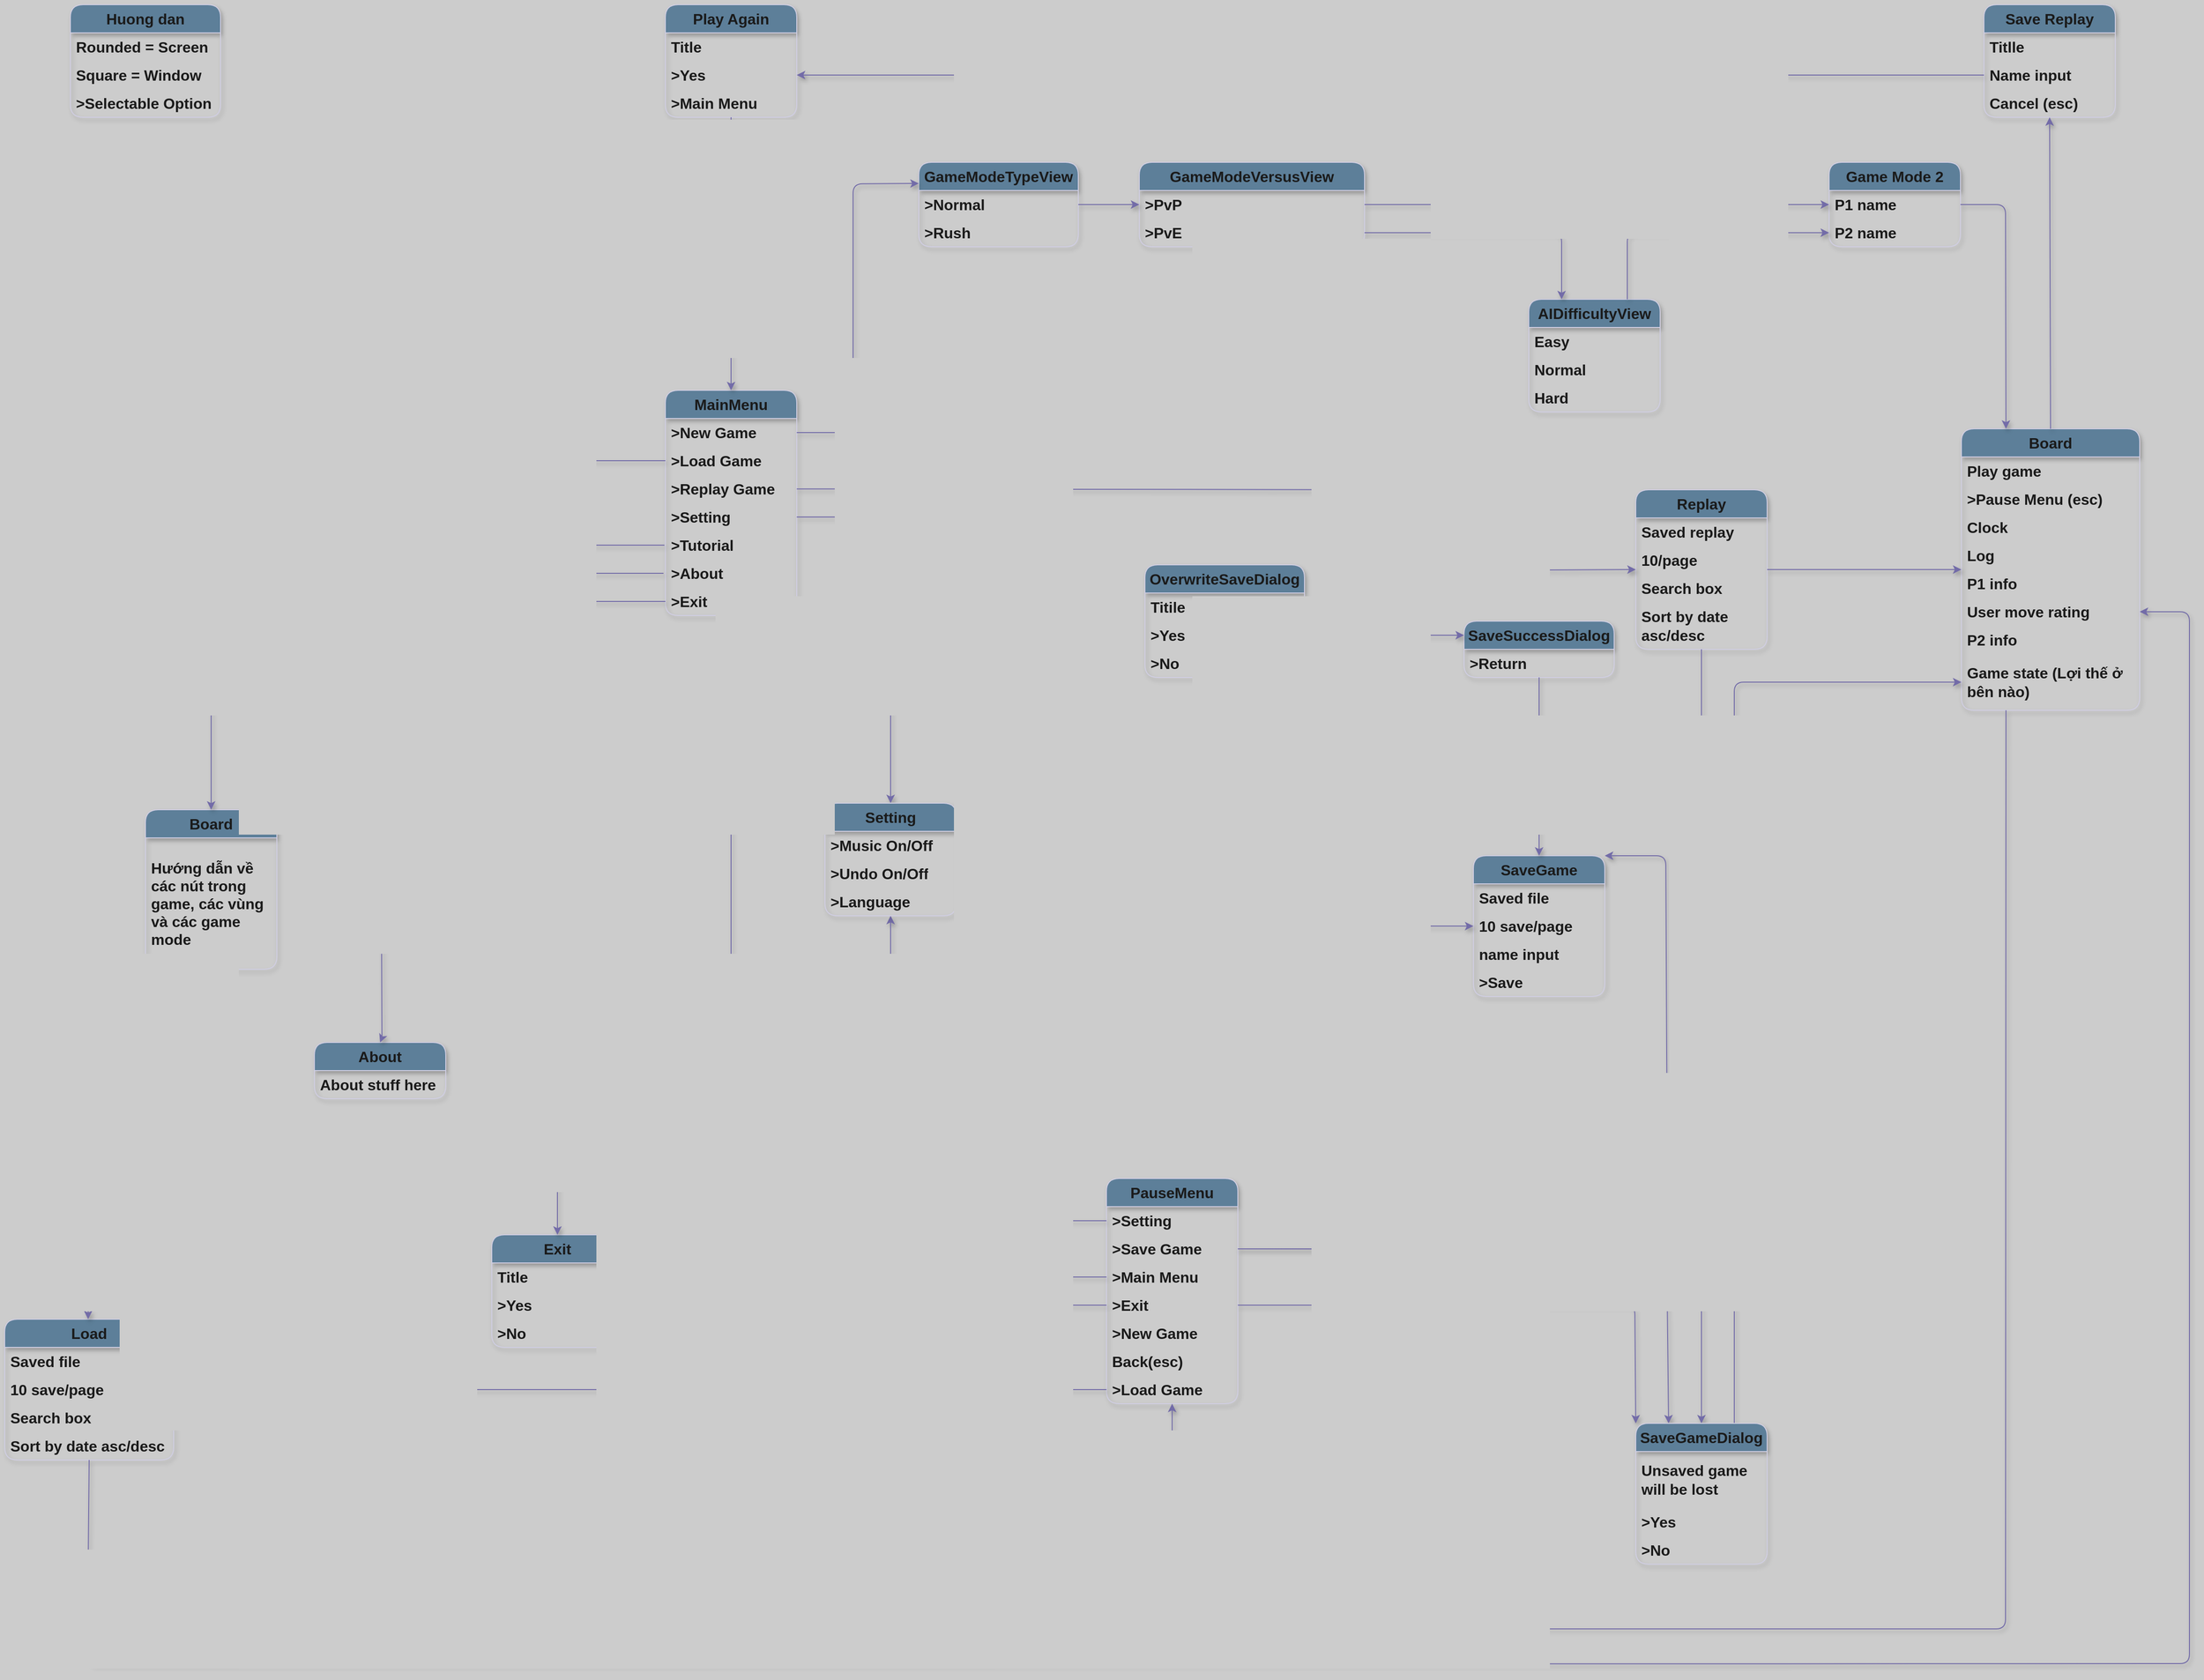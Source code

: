 <mxfile version="21.1.4" type="device">
  <diagram name="Page-1" id="J8nZt6QRrWAipp7JJxTG">
    <mxGraphModel dx="4200" dy="2969" grid="0" gridSize="1" guides="1" tooltips="1" connect="1" arrows="1" fold="1" page="0" pageScale="1" pageWidth="850" pageHeight="1100" background="#CCCCCC" math="0" shadow="0">
      <root>
        <mxCell id="0" />
        <mxCell id="1" parent="0" />
        <mxCell id="YIYixDZes7bA3rL-jDJB-1" value="&lt;div style=&quot;font-size: 16px;&quot;&gt;&lt;span style=&quot;font-size: 16px;&quot;&gt;MainMenu&lt;/span&gt;&lt;/div&gt;" style="swimlane;fontStyle=1;childLayout=stackLayout;horizontal=1;startSize=30;horizontalStack=0;resizeParent=1;resizeParentMax=0;resizeLast=0;collapsible=1;marginBottom=0;html=1;rounded=1;glass=0;shadow=1;labelBorderColor=none;labelBackgroundColor=none;movable=1;resizable=1;rotatable=1;deletable=1;editable=1;locked=0;connectable=1;whiteSpace=wrap;fontSize=16;fillColor=#5D7F99;strokeColor=#D0CEE2;fontColor=#1A1A1A;" parent="1" vertex="1">
          <mxGeometry x="-200" y="-520" width="140" height="240" as="geometry" />
        </mxCell>
        <mxCell id="YIYixDZes7bA3rL-jDJB-2" value="&amp;gt;New Game" style="text;align=left;verticalAlign=middle;spacingLeft=4;spacingRight=4;overflow=hidden;points=[[0,0.5],[1,0.5]];portConstraint=eastwest;rotatable=0;html=1;rounded=1;labelBorderColor=none;labelBackgroundColor=none;shadow=1;whiteSpace=wrap;fontStyle=1;fontSize=16;fontColor=#1A1A1A;" parent="YIYixDZes7bA3rL-jDJB-1" vertex="1">
          <mxGeometry y="30" width="140" height="30" as="geometry" />
        </mxCell>
        <mxCell id="u8wgt8oU_cCJaZtmlyY6-1" value="&amp;gt;Load Game&lt;span style=&quot;white-space: pre; font-size: 16px;&quot;&gt; &lt;/span&gt;" style="text;align=left;verticalAlign=middle;spacingLeft=4;spacingRight=4;overflow=hidden;points=[[0,0.5],[1,0.5]];portConstraint=eastwest;rotatable=0;html=1;rounded=1;labelBorderColor=none;labelBackgroundColor=none;shadow=1;whiteSpace=wrap;fontStyle=1;fontSize=16;fontColor=#1A1A1A;" parent="YIYixDZes7bA3rL-jDJB-1" vertex="1">
          <mxGeometry y="60" width="140" height="30" as="geometry" />
        </mxCell>
        <mxCell id="YIYixDZes7bA3rL-jDJB-3" value="&amp;gt;Replay Game" style="text;align=left;verticalAlign=middle;spacingLeft=4;spacingRight=4;overflow=hidden;points=[[0,0.5],[1,0.5]];portConstraint=eastwest;rotatable=0;html=1;rounded=1;labelBorderColor=none;labelBackgroundColor=none;shadow=1;whiteSpace=wrap;fontStyle=1;fontSize=16;fontColor=#1A1A1A;" parent="YIYixDZes7bA3rL-jDJB-1" vertex="1">
          <mxGeometry y="90" width="140" height="30" as="geometry" />
        </mxCell>
        <mxCell id="YIYixDZes7bA3rL-jDJB-4" value="&amp;gt;Setting&lt;span style=&quot;white-space: pre; font-size: 16px;&quot;&gt; &lt;/span&gt;" style="text;align=left;verticalAlign=middle;spacingLeft=4;spacingRight=4;overflow=hidden;points=[[0,0.5],[1,0.5]];portConstraint=eastwest;rotatable=0;html=1;rounded=1;labelBorderColor=none;labelBackgroundColor=none;shadow=1;whiteSpace=wrap;fontStyle=1;fontSize=16;fontColor=#1A1A1A;" parent="YIYixDZes7bA3rL-jDJB-1" vertex="1">
          <mxGeometry y="120" width="140" height="30" as="geometry" />
        </mxCell>
        <mxCell id="QyQsLSE2FRXtZnCEuEYC-1" value="&amp;gt;Tutorial&lt;span style=&quot;white-space: pre; font-size: 16px;&quot;&gt; &lt;/span&gt;" style="text;align=left;verticalAlign=middle;spacingLeft=4;spacingRight=4;overflow=hidden;points=[[0,0.5],[1,0.5]];portConstraint=eastwest;rotatable=0;html=1;rounded=1;labelBorderColor=none;labelBackgroundColor=none;shadow=1;whiteSpace=wrap;fontStyle=1;fontSize=16;fontColor=#1A1A1A;" parent="YIYixDZes7bA3rL-jDJB-1" vertex="1">
          <mxGeometry y="150" width="140" height="30" as="geometry" />
        </mxCell>
        <mxCell id="-IkfGrKc4mW1IzOU4wlD-5" value="&amp;gt;About" style="text;align=left;verticalAlign=middle;spacingLeft=4;spacingRight=4;overflow=hidden;points=[[0,0.5],[1,0.5]];portConstraint=eastwest;rotatable=0;html=1;rounded=1;labelBorderColor=none;labelBackgroundColor=none;shadow=1;whiteSpace=wrap;fontStyle=1;fontSize=16;fontColor=#1A1A1A;" parent="YIYixDZes7bA3rL-jDJB-1" vertex="1">
          <mxGeometry y="180" width="140" height="30" as="geometry" />
        </mxCell>
        <mxCell id="QyQsLSE2FRXtZnCEuEYC-3" value="&amp;gt;Exit" style="text;align=left;verticalAlign=middle;spacingLeft=4;spacingRight=4;overflow=hidden;points=[[0,0.5],[1,0.5]];portConstraint=eastwest;rotatable=0;html=1;rounded=1;labelBorderColor=none;labelBackgroundColor=none;shadow=1;whiteSpace=wrap;fontStyle=1;fontSize=16;fontColor=#1A1A1A;" parent="YIYixDZes7bA3rL-jDJB-1" vertex="1">
          <mxGeometry y="210" width="140" height="30" as="geometry" />
        </mxCell>
        <mxCell id="QyQsLSE2FRXtZnCEuEYC-8" value="&lt;span style=&quot;font-size: 16px;&quot;&gt;Exit&lt;/span&gt;" style="swimlane;fontStyle=1;childLayout=stackLayout;horizontal=1;startSize=30;horizontalStack=0;resizeParent=1;resizeParentMax=0;resizeLast=0;collapsible=1;marginBottom=0;html=1;rounded=1;shadow=1;glass=0;fontFamily=Helvetica;fontSize=16;labelBorderColor=none;labelBackgroundColor=none;whiteSpace=wrap;fillColor=#5D7F99;strokeColor=#D0CEE2;fontColor=#1A1A1A;" parent="1" vertex="1">
          <mxGeometry x="-385" y="380" width="140" height="120" as="geometry" />
        </mxCell>
        <mxCell id="QyQsLSE2FRXtZnCEuEYC-9" value="Title" style="text;align=left;verticalAlign=middle;spacingLeft=4;spacingRight=4;overflow=hidden;points=[[0,0.5],[1,0.5]];portConstraint=eastwest;rotatable=0;html=1;fontSize=16;fontFamily=Helvetica;rounded=1;labelBorderColor=none;labelBackgroundColor=none;shadow=1;whiteSpace=wrap;fontStyle=1;fontColor=#1A1A1A;" parent="QyQsLSE2FRXtZnCEuEYC-8" vertex="1">
          <mxGeometry y="30" width="140" height="30" as="geometry" />
        </mxCell>
        <mxCell id="QyQsLSE2FRXtZnCEuEYC-10" value="&amp;gt;Yes" style="text;align=left;verticalAlign=middle;spacingLeft=4;spacingRight=4;overflow=hidden;points=[[0,0.5],[1,0.5]];portConstraint=eastwest;rotatable=0;html=1;fontSize=16;fontFamily=Helvetica;rounded=1;labelBorderColor=none;labelBackgroundColor=none;shadow=1;whiteSpace=wrap;fontStyle=1;fontColor=#1A1A1A;" parent="QyQsLSE2FRXtZnCEuEYC-8" vertex="1">
          <mxGeometry y="60" width="140" height="30" as="geometry" />
        </mxCell>
        <mxCell id="QyQsLSE2FRXtZnCEuEYC-11" value="&amp;gt;No" style="text;align=left;verticalAlign=middle;spacingLeft=4;spacingRight=4;overflow=hidden;points=[[0,0.5],[1,0.5]];portConstraint=eastwest;rotatable=0;html=1;fontSize=16;fontFamily=Helvetica;rounded=1;labelBorderColor=none;labelBackgroundColor=none;shadow=1;whiteSpace=wrap;fontStyle=1;fontColor=#1A1A1A;" parent="QyQsLSE2FRXtZnCEuEYC-8" vertex="1">
          <mxGeometry y="90" width="140" height="30" as="geometry" />
        </mxCell>
        <mxCell id="QyQsLSE2FRXtZnCEuEYC-12" value="Huong dan" style="swimlane;fontStyle=1;childLayout=stackLayout;horizontal=1;startSize=30;horizontalStack=0;resizeParent=1;resizeParentMax=0;resizeLast=0;collapsible=1;marginBottom=0;html=1;rounded=1;shadow=1;glass=0;fontFamily=Helvetica;fontSize=16;labelBorderColor=none;labelBackgroundColor=none;whiteSpace=wrap;fillColor=#5D7F99;strokeColor=#D0CEE2;fontColor=#1A1A1A;" parent="1" vertex="1">
          <mxGeometry x="-834" y="-931" width="160" height="120" as="geometry" />
        </mxCell>
        <mxCell id="QyQsLSE2FRXtZnCEuEYC-13" value="Rounded = Screen" style="text;align=left;verticalAlign=middle;spacingLeft=4;spacingRight=4;overflow=hidden;points=[[0,0.5],[1,0.5]];portConstraint=eastwest;rotatable=0;html=1;fontSize=16;fontFamily=Helvetica;rounded=1;labelBorderColor=none;labelBackgroundColor=none;shadow=1;whiteSpace=wrap;fontStyle=1;fontColor=#1A1A1A;" parent="QyQsLSE2FRXtZnCEuEYC-12" vertex="1">
          <mxGeometry y="30" width="160" height="30" as="geometry" />
        </mxCell>
        <mxCell id="QyQsLSE2FRXtZnCEuEYC-14" value="Square = Window" style="text;align=left;verticalAlign=middle;spacingLeft=4;spacingRight=4;overflow=hidden;points=[[0,0.5],[1,0.5]];portConstraint=eastwest;rotatable=0;html=1;fontSize=16;fontFamily=Helvetica;rounded=1;labelBorderColor=none;labelBackgroundColor=none;shadow=1;whiteSpace=wrap;fontStyle=1;fontColor=#1A1A1A;" parent="QyQsLSE2FRXtZnCEuEYC-12" vertex="1">
          <mxGeometry y="60" width="160" height="30" as="geometry" />
        </mxCell>
        <mxCell id="QyQsLSE2FRXtZnCEuEYC-16" value="&amp;gt;Selectable Option" style="text;align=left;verticalAlign=middle;spacingLeft=4;spacingRight=4;overflow=hidden;points=[[0,0.5],[1,0.5]];portConstraint=eastwest;rotatable=0;html=1;fontSize=16;fontFamily=Helvetica;rounded=1;labelBorderColor=none;labelBackgroundColor=none;shadow=1;whiteSpace=wrap;fontStyle=1;fontColor=#1A1A1A;" parent="QyQsLSE2FRXtZnCEuEYC-12" vertex="1">
          <mxGeometry y="90" width="160" height="30" as="geometry" />
        </mxCell>
        <mxCell id="QyQsLSE2FRXtZnCEuEYC-18" value="&lt;span style=&quot;font-size: 16px;&quot;&gt;About&lt;/span&gt;" style="swimlane;fontStyle=1;childLayout=stackLayout;horizontal=1;startSize=30;horizontalStack=0;resizeParent=1;resizeParentMax=0;resizeLast=0;collapsible=1;marginBottom=0;html=1;rounded=1;shadow=1;glass=0;fontFamily=Helvetica;fontSize=16;labelBorderColor=none;labelBackgroundColor=none;whiteSpace=wrap;fillColor=#5D7F99;strokeColor=#D0CEE2;fontColor=#1A1A1A;" parent="1" vertex="1">
          <mxGeometry x="-574" y="175" width="140" height="60" as="geometry" />
        </mxCell>
        <mxCell id="QyQsLSE2FRXtZnCEuEYC-19" value="About stuff here" style="text;align=left;verticalAlign=middle;spacingLeft=4;spacingRight=4;overflow=hidden;points=[[0,0.5],[1,0.5]];portConstraint=eastwest;rotatable=0;html=1;fontSize=16;fontFamily=Helvetica;rounded=1;labelBorderColor=none;labelBackgroundColor=none;shadow=1;whiteSpace=wrap;fontStyle=1;fontColor=#1A1A1A;" parent="QyQsLSE2FRXtZnCEuEYC-18" vertex="1">
          <mxGeometry y="30" width="140" height="30" as="geometry" />
        </mxCell>
        <mxCell id="QyQsLSE2FRXtZnCEuEYC-29" value="&lt;span style=&quot;font-size: 16px;&quot;&gt;Load&lt;/span&gt;" style="swimlane;fontStyle=1;childLayout=stackLayout;horizontal=1;startSize=30;horizontalStack=0;resizeParent=1;resizeParentMax=0;resizeLast=0;collapsible=1;marginBottom=0;html=1;rounded=1;shadow=1;glass=0;fontFamily=Helvetica;fontSize=16;labelBorderColor=none;labelBackgroundColor=none;whiteSpace=wrap;fillColor=#5D7F99;strokeColor=#D0CEE2;fontColor=#1A1A1A;" parent="1" vertex="1">
          <mxGeometry x="-904" y="470" width="180" height="150" as="geometry" />
        </mxCell>
        <mxCell id="QyQsLSE2FRXtZnCEuEYC-30" value="Saved file" style="text;align=left;verticalAlign=middle;spacingLeft=4;spacingRight=4;overflow=hidden;points=[[0,0.5],[1,0.5]];portConstraint=eastwest;rotatable=0;html=1;fontSize=16;fontFamily=Helvetica;rounded=1;labelBorderColor=none;labelBackgroundColor=none;shadow=1;whiteSpace=wrap;fontStyle=1;fontColor=#1A1A1A;" parent="QyQsLSE2FRXtZnCEuEYC-29" vertex="1">
          <mxGeometry y="30" width="180" height="30" as="geometry" />
        </mxCell>
        <mxCell id="QyQsLSE2FRXtZnCEuEYC-31" value="10 save/page" style="text;align=left;verticalAlign=middle;spacingLeft=4;spacingRight=4;overflow=hidden;points=[[0,0.5],[1,0.5]];portConstraint=eastwest;rotatable=0;html=1;fontSize=16;fontFamily=Helvetica;rounded=1;labelBorderColor=none;labelBackgroundColor=none;shadow=1;whiteSpace=wrap;fontStyle=1;fontColor=#1A1A1A;" parent="QyQsLSE2FRXtZnCEuEYC-29" vertex="1">
          <mxGeometry y="60" width="180" height="30" as="geometry" />
        </mxCell>
        <mxCell id="QyQsLSE2FRXtZnCEuEYC-32" value="Search box" style="text;align=left;verticalAlign=middle;spacingLeft=4;spacingRight=4;overflow=hidden;points=[[0,0.5],[1,0.5]];portConstraint=eastwest;rotatable=0;html=1;fontSize=16;fontFamily=Helvetica;rounded=1;labelBorderColor=none;labelBackgroundColor=none;shadow=1;whiteSpace=wrap;fontStyle=1;fontColor=#1A1A1A;" parent="QyQsLSE2FRXtZnCEuEYC-29" vertex="1">
          <mxGeometry y="90" width="180" height="30" as="geometry" />
        </mxCell>
        <mxCell id="QyQsLSE2FRXtZnCEuEYC-33" value="Sort by date asc/desc" style="text;align=left;verticalAlign=middle;spacingLeft=4;spacingRight=4;overflow=hidden;points=[[0,0.5],[1,0.5]];portConstraint=eastwest;rotatable=0;html=1;fontSize=16;fontFamily=Helvetica;rounded=1;labelBorderColor=none;labelBackgroundColor=none;shadow=1;whiteSpace=wrap;fontStyle=1;fontColor=#1A1A1A;" parent="QyQsLSE2FRXtZnCEuEYC-29" vertex="1">
          <mxGeometry y="120" width="180" height="30" as="geometry" />
        </mxCell>
        <mxCell id="QyQsLSE2FRXtZnCEuEYC-35" value="&lt;span style=&quot;font-size: 16px;&quot;&gt;Board&lt;/span&gt;" style="swimlane;fontStyle=1;childLayout=stackLayout;horizontal=1;startSize=30;horizontalStack=0;resizeParent=1;resizeParentMax=0;resizeLast=0;collapsible=1;marginBottom=0;html=1;rounded=1;shadow=1;glass=0;fontFamily=Helvetica;fontSize=16;labelBorderColor=none;labelBackgroundColor=none;whiteSpace=wrap;fillColor=#5D7F99;strokeColor=#D0CEE2;fontColor=#1A1A1A;" parent="1" vertex="1">
          <mxGeometry x="-754" y="-73" width="140" height="170" as="geometry" />
        </mxCell>
        <mxCell id="QyQsLSE2FRXtZnCEuEYC-36" value="Hướng dẫn về các nút trong game, các vùng và các game mode" style="text;align=left;verticalAlign=middle;spacingLeft=4;spacingRight=4;overflow=hidden;points=[[0,0.5],[1,0.5]];portConstraint=eastwest;rotatable=0;html=1;fontSize=16;fontFamily=Helvetica;rounded=1;labelBorderColor=none;labelBackgroundColor=none;shadow=1;whiteSpace=wrap;fontStyle=1;fontColor=#1A1A1A;" parent="QyQsLSE2FRXtZnCEuEYC-35" vertex="1">
          <mxGeometry y="30" width="140" height="140" as="geometry" />
        </mxCell>
        <mxCell id="QyQsLSE2FRXtZnCEuEYC-40" value="&lt;span style=&quot;font-size: 16px;&quot;&gt;GameModeVersusView&lt;/span&gt;" style="swimlane;fontStyle=1;childLayout=stackLayout;horizontal=1;startSize=30;horizontalStack=0;resizeParent=1;resizeParentMax=0;resizeLast=0;collapsible=1;marginBottom=0;html=1;rounded=1;shadow=1;glass=0;fontFamily=Helvetica;fontSize=16;labelBorderColor=none;labelBackgroundColor=none;whiteSpace=wrap;fillColor=#5D7F99;strokeColor=#D0CEE2;fontColor=#1A1A1A;" parent="1" vertex="1">
          <mxGeometry x="305" y="-763" width="240" height="90" as="geometry" />
        </mxCell>
        <mxCell id="QyQsLSE2FRXtZnCEuEYC-41" value="&amp;gt;PvP" style="text;align=left;verticalAlign=middle;spacingLeft=4;spacingRight=4;overflow=hidden;points=[[0,0.5],[1,0.5]];portConstraint=eastwest;rotatable=0;html=1;fontSize=16;fontFamily=Helvetica;rounded=1;labelBorderColor=none;labelBackgroundColor=none;shadow=1;whiteSpace=wrap;fontStyle=1;fontColor=#1A1A1A;" parent="QyQsLSE2FRXtZnCEuEYC-40" vertex="1">
          <mxGeometry y="30" width="240" height="30" as="geometry" />
        </mxCell>
        <mxCell id="QyQsLSE2FRXtZnCEuEYC-42" value="&amp;gt;PvE" style="text;align=left;verticalAlign=middle;spacingLeft=4;spacingRight=4;overflow=hidden;points=[[0,0.5],[1,0.5]];portConstraint=eastwest;rotatable=0;html=1;fontSize=16;fontFamily=Helvetica;rounded=1;labelBorderColor=none;labelBackgroundColor=none;shadow=1;whiteSpace=wrap;fontStyle=1;fontColor=#1A1A1A;" parent="QyQsLSE2FRXtZnCEuEYC-40" vertex="1">
          <mxGeometry y="60" width="240" height="30" as="geometry" />
        </mxCell>
        <mxCell id="QyQsLSE2FRXtZnCEuEYC-45" value="&lt;span style=&quot;font-size: 16px;&quot;&gt;Game Mode 2&lt;br style=&quot;font-size: 16px;&quot;&gt;&lt;/span&gt;" style="swimlane;fontStyle=1;childLayout=stackLayout;horizontal=1;startSize=30;horizontalStack=0;resizeParent=1;resizeParentMax=0;resizeLast=0;collapsible=1;marginBottom=0;html=1;rounded=1;shadow=1;glass=0;fontFamily=Helvetica;fontSize=16;labelBorderColor=none;labelBackgroundColor=none;whiteSpace=wrap;fillColor=#5D7F99;strokeColor=#D0CEE2;fontColor=#1A1A1A;" parent="1" vertex="1">
          <mxGeometry x="1040" y="-763" width="140" height="90" as="geometry" />
        </mxCell>
        <mxCell id="QyQsLSE2FRXtZnCEuEYC-46" value="P1 name" style="text;align=left;verticalAlign=middle;spacingLeft=4;spacingRight=4;overflow=hidden;points=[[0,0.5],[1,0.5]];portConstraint=eastwest;rotatable=0;html=1;fontSize=16;fontFamily=Helvetica;rounded=1;labelBorderColor=none;labelBackgroundColor=none;shadow=1;whiteSpace=wrap;fontStyle=1;fontColor=#1A1A1A;" parent="QyQsLSE2FRXtZnCEuEYC-45" vertex="1">
          <mxGeometry y="30" width="140" height="30" as="geometry" />
        </mxCell>
        <mxCell id="QyQsLSE2FRXtZnCEuEYC-47" value="P2 name" style="text;align=left;verticalAlign=middle;spacingLeft=4;spacingRight=4;overflow=hidden;points=[[0,0.5],[1,0.5]];portConstraint=eastwest;rotatable=0;html=1;fontSize=16;fontFamily=Helvetica;rounded=1;labelBorderColor=none;labelBackgroundColor=none;shadow=1;whiteSpace=wrap;fontStyle=1;fontColor=#1A1A1A;" parent="QyQsLSE2FRXtZnCEuEYC-45" vertex="1">
          <mxGeometry y="60" width="140" height="30" as="geometry" />
        </mxCell>
        <mxCell id="QyQsLSE2FRXtZnCEuEYC-51" value="&lt;span style=&quot;font-size: 16px;&quot;&gt;GameModeTypeView&lt;/span&gt;" style="swimlane;fontStyle=1;childLayout=stackLayout;horizontal=1;startSize=30;horizontalStack=0;resizeParent=1;resizeParentMax=0;resizeLast=0;collapsible=1;marginBottom=0;html=1;rounded=1;shadow=1;glass=0;fontFamily=Helvetica;fontSize=16;labelBorderColor=none;labelBackgroundColor=none;whiteSpace=wrap;fillColor=#5D7F99;strokeColor=#D0CEE2;fontColor=#1A1A1A;" parent="1" vertex="1">
          <mxGeometry x="70" y="-763" width="170" height="90" as="geometry" />
        </mxCell>
        <mxCell id="QyQsLSE2FRXtZnCEuEYC-52" value="&amp;gt;Normal" style="text;align=left;verticalAlign=middle;spacingLeft=4;spacingRight=4;overflow=hidden;points=[[0,0.5],[1,0.5]];portConstraint=eastwest;rotatable=0;html=1;fontSize=16;fontFamily=Helvetica;rounded=1;labelBorderColor=none;labelBackgroundColor=none;shadow=1;whiteSpace=wrap;fontStyle=1;fontColor=#1A1A1A;" parent="QyQsLSE2FRXtZnCEuEYC-51" vertex="1">
          <mxGeometry y="30" width="170" height="30" as="geometry" />
        </mxCell>
        <mxCell id="QyQsLSE2FRXtZnCEuEYC-53" value="&amp;gt;Rush" style="text;align=left;verticalAlign=middle;spacingLeft=4;spacingRight=4;overflow=hidden;points=[[0,0.5],[1,0.5]];portConstraint=eastwest;rotatable=0;html=1;fontSize=16;fontFamily=Helvetica;rounded=1;labelBorderColor=none;labelBackgroundColor=none;shadow=1;whiteSpace=wrap;fontStyle=1;fontColor=#1A1A1A;" parent="QyQsLSE2FRXtZnCEuEYC-51" vertex="1">
          <mxGeometry y="60" width="170" height="30" as="geometry" />
        </mxCell>
        <mxCell id="QyQsLSE2FRXtZnCEuEYC-62" value="&lt;span style=&quot;font-size: 16px;&quot;&gt;AIDifficultyView&lt;/span&gt;" style="swimlane;fontStyle=1;childLayout=stackLayout;horizontal=1;startSize=30;horizontalStack=0;resizeParent=1;resizeParentMax=0;resizeLast=0;collapsible=1;marginBottom=0;html=1;rounded=1;shadow=1;glass=0;fontFamily=Helvetica;fontSize=16;swimlaneLine=1;labelBorderColor=none;labelBackgroundColor=none;whiteSpace=wrap;fillColor=#5D7F99;strokeColor=#D0CEE2;fontColor=#1A1A1A;" parent="1" vertex="1">
          <mxGeometry x="720" y="-617" width="140" height="120" as="geometry" />
        </mxCell>
        <mxCell id="QyQsLSE2FRXtZnCEuEYC-64" value="Easy" style="text;align=left;verticalAlign=middle;spacingLeft=4;spacingRight=4;overflow=hidden;points=[[0,0.5],[1,0.5]];portConstraint=eastwest;rotatable=0;html=1;fontSize=16;fontFamily=Helvetica;rounded=1;labelBorderColor=none;labelBackgroundColor=none;shadow=1;whiteSpace=wrap;fontStyle=1;fontColor=#1A1A1A;" parent="QyQsLSE2FRXtZnCEuEYC-62" vertex="1">
          <mxGeometry y="30" width="140" height="30" as="geometry" />
        </mxCell>
        <mxCell id="QyQsLSE2FRXtZnCEuEYC-65" value="Normal" style="text;align=left;verticalAlign=middle;spacingLeft=4;spacingRight=4;overflow=hidden;points=[[0,0.5],[1,0.5]];portConstraint=eastwest;rotatable=0;html=1;fontSize=16;fontFamily=Helvetica;rounded=1;labelBorderColor=none;labelBackgroundColor=none;shadow=1;whiteSpace=wrap;fontStyle=1;fontColor=#1A1A1A;" parent="QyQsLSE2FRXtZnCEuEYC-62" vertex="1">
          <mxGeometry y="60" width="140" height="30" as="geometry" />
        </mxCell>
        <mxCell id="-IkfGrKc4mW1IzOU4wlD-2" value="Hard" style="text;align=left;verticalAlign=middle;spacingLeft=4;spacingRight=4;overflow=hidden;points=[[0,0.5],[1,0.5]];portConstraint=eastwest;rotatable=0;html=1;fontSize=16;fontFamily=Helvetica;rounded=1;labelBorderColor=none;labelBackgroundColor=none;shadow=1;whiteSpace=wrap;fontStyle=1;fontColor=#1A1A1A;" parent="QyQsLSE2FRXtZnCEuEYC-62" vertex="1">
          <mxGeometry y="90" width="140" height="30" as="geometry" />
        </mxCell>
        <mxCell id="QyQsLSE2FRXtZnCEuEYC-69" value="&lt;span style=&quot;font-size: 16px;&quot;&gt;Board&lt;/span&gt;" style="swimlane;fontStyle=1;childLayout=stackLayout;horizontal=1;startSize=30;horizontalStack=0;resizeParent=1;resizeParentMax=0;resizeLast=0;collapsible=1;marginBottom=0;html=1;rounded=1;shadow=1;glass=0;fontFamily=Helvetica;fontSize=16;labelBorderColor=none;labelBackgroundColor=none;whiteSpace=wrap;fillColor=#5D7F99;strokeColor=#D0CEE2;fontColor=#1A1A1A;" parent="1" vertex="1">
          <mxGeometry x="1181" y="-479" width="190" height="300" as="geometry" />
        </mxCell>
        <mxCell id="QyQsLSE2FRXtZnCEuEYC-70" value="Play game" style="text;align=left;verticalAlign=middle;spacingLeft=4;spacingRight=4;overflow=hidden;points=[[0,0.5],[1,0.5]];portConstraint=eastwest;rotatable=0;html=1;fontSize=16;fontFamily=Helvetica;rounded=1;labelBorderColor=none;labelBackgroundColor=none;shadow=1;whiteSpace=wrap;fontStyle=1;fontColor=#1A1A1A;" parent="QyQsLSE2FRXtZnCEuEYC-69" vertex="1">
          <mxGeometry y="30" width="190" height="30" as="geometry" />
        </mxCell>
        <mxCell id="QyQsLSE2FRXtZnCEuEYC-71" value="&amp;gt;Pause Menu (esc)" style="text;align=left;verticalAlign=middle;spacingLeft=4;spacingRight=4;overflow=hidden;points=[[0,0.5],[1,0.5]];portConstraint=eastwest;rotatable=0;html=1;fontSize=16;fontFamily=Helvetica;rounded=1;labelBorderColor=none;labelBackgroundColor=none;shadow=1;whiteSpace=wrap;fontStyle=1;fontColor=#1A1A1A;" parent="QyQsLSE2FRXtZnCEuEYC-69" vertex="1">
          <mxGeometry y="60" width="190" height="30" as="geometry" />
        </mxCell>
        <mxCell id="QyQsLSE2FRXtZnCEuEYC-72" value="Clock" style="text;align=left;verticalAlign=middle;spacingLeft=4;spacingRight=4;overflow=hidden;points=[[0,0.5],[1,0.5]];portConstraint=eastwest;rotatable=0;html=1;fontSize=16;fontFamily=Helvetica;rounded=1;labelBorderColor=none;labelBackgroundColor=none;shadow=1;whiteSpace=wrap;fontStyle=1;fontColor=#1A1A1A;" parent="QyQsLSE2FRXtZnCEuEYC-69" vertex="1">
          <mxGeometry y="90" width="190" height="30" as="geometry" />
        </mxCell>
        <mxCell id="QyQsLSE2FRXtZnCEuEYC-74" value="Log" style="text;align=left;verticalAlign=middle;spacingLeft=4;spacingRight=4;overflow=hidden;points=[[0,0.5],[1,0.5]];portConstraint=eastwest;rotatable=0;html=1;fontSize=16;fontFamily=Helvetica;rounded=1;labelBorderColor=none;labelBackgroundColor=none;shadow=1;whiteSpace=wrap;fontStyle=1;fontColor=#1A1A1A;" parent="QyQsLSE2FRXtZnCEuEYC-69" vertex="1">
          <mxGeometry y="120" width="190" height="30" as="geometry" />
        </mxCell>
        <mxCell id="QyQsLSE2FRXtZnCEuEYC-75" value="P1 info" style="text;align=left;verticalAlign=middle;spacingLeft=4;spacingRight=4;overflow=hidden;points=[[0,0.5],[1,0.5]];portConstraint=eastwest;rotatable=0;html=1;fontSize=16;fontFamily=Helvetica;rounded=1;labelBorderColor=none;labelBackgroundColor=none;shadow=1;whiteSpace=wrap;fontStyle=1;fontColor=#1A1A1A;" parent="QyQsLSE2FRXtZnCEuEYC-69" vertex="1">
          <mxGeometry y="150" width="190" height="30" as="geometry" />
        </mxCell>
        <mxCell id="QyQsLSE2FRXtZnCEuEYC-73" value="User move rating" style="text;align=left;verticalAlign=middle;spacingLeft=4;spacingRight=4;overflow=hidden;points=[[0,0.5],[1,0.5]];portConstraint=eastwest;rotatable=0;html=1;fontSize=16;fontFamily=Helvetica;rounded=1;labelBorderColor=none;labelBackgroundColor=none;shadow=1;whiteSpace=wrap;fontStyle=1;fontColor=#1A1A1A;" parent="QyQsLSE2FRXtZnCEuEYC-69" vertex="1">
          <mxGeometry y="180" width="190" height="30" as="geometry" />
        </mxCell>
        <mxCell id="QyQsLSE2FRXtZnCEuEYC-76" value="P2 info" style="text;align=left;verticalAlign=middle;spacingLeft=4;spacingRight=4;overflow=hidden;points=[[0,0.5],[1,0.5]];portConstraint=eastwest;rotatable=0;html=1;fontSize=16;fontFamily=Helvetica;rounded=1;labelBorderColor=none;labelBackgroundColor=none;shadow=1;whiteSpace=wrap;fontStyle=1;fontColor=#1A1A1A;" parent="QyQsLSE2FRXtZnCEuEYC-69" vertex="1">
          <mxGeometry y="210" width="190" height="30" as="geometry" />
        </mxCell>
        <mxCell id="QyQsLSE2FRXtZnCEuEYC-77" value="Game state (Lợi thế ở bên nào)" style="text;align=left;verticalAlign=middle;spacingLeft=4;spacingRight=4;overflow=hidden;points=[[0,0.5],[1,0.5]];portConstraint=eastwest;rotatable=0;html=1;fontSize=16;fontFamily=Helvetica;rounded=1;labelBorderColor=none;labelBackgroundColor=none;shadow=1;whiteSpace=wrap;fontStyle=1;fontColor=#1A1A1A;" parent="QyQsLSE2FRXtZnCEuEYC-69" vertex="1">
          <mxGeometry y="240" width="190" height="60" as="geometry" />
        </mxCell>
        <mxCell id="QyQsLSE2FRXtZnCEuEYC-81" value="&lt;span style=&quot;font-size: 16px;&quot;&gt;PauseMenu&lt;br style=&quot;font-size: 16px;&quot;&gt;&lt;/span&gt;" style="swimlane;fontStyle=1;childLayout=stackLayout;horizontal=1;startSize=30;horizontalStack=0;resizeParent=1;resizeParentMax=0;resizeLast=0;collapsible=1;marginBottom=0;html=1;rounded=1;shadow=1;glass=0;fontFamily=Helvetica;fontSize=16;labelBorderColor=none;labelBackgroundColor=none;whiteSpace=wrap;fillColor=#5D7F99;strokeColor=#D0CEE2;fontColor=#1A1A1A;" parent="1" vertex="1">
          <mxGeometry x="270" y="320" width="140" height="240" as="geometry" />
        </mxCell>
        <mxCell id="QyQsLSE2FRXtZnCEuEYC-85" value="&amp;gt;Setting" style="text;align=left;verticalAlign=middle;spacingLeft=4;spacingRight=4;overflow=hidden;points=[[0,0.5],[1,0.5]];portConstraint=eastwest;rotatable=0;html=1;fontSize=16;fontFamily=Helvetica;rounded=1;labelBorderColor=none;labelBackgroundColor=none;shadow=1;whiteSpace=wrap;fontStyle=1;fontColor=#1A1A1A;" parent="QyQsLSE2FRXtZnCEuEYC-81" vertex="1">
          <mxGeometry y="30" width="140" height="30" as="geometry" />
        </mxCell>
        <mxCell id="QyQsLSE2FRXtZnCEuEYC-82" value="&amp;gt;Save Game" style="text;align=left;verticalAlign=middle;spacingLeft=4;spacingRight=4;overflow=hidden;points=[[0,0.5],[1,0.5]];portConstraint=eastwest;rotatable=0;html=1;fontSize=16;fontFamily=Helvetica;rounded=1;labelBorderColor=none;labelBackgroundColor=none;shadow=1;whiteSpace=wrap;fontStyle=1;fontColor=#1A1A1A;" parent="QyQsLSE2FRXtZnCEuEYC-81" vertex="1">
          <mxGeometry y="60" width="140" height="30" as="geometry" />
        </mxCell>
        <mxCell id="QyQsLSE2FRXtZnCEuEYC-86" value="&amp;gt;Main Menu" style="text;align=left;verticalAlign=middle;spacingLeft=4;spacingRight=4;overflow=hidden;points=[[0,0.5],[1,0.5]];portConstraint=eastwest;rotatable=0;html=1;fontSize=16;fontFamily=Helvetica;rounded=1;labelBorderColor=none;labelBackgroundColor=none;shadow=1;whiteSpace=wrap;fontStyle=1;fontColor=#1A1A1A;" parent="QyQsLSE2FRXtZnCEuEYC-81" vertex="1">
          <mxGeometry y="90" width="140" height="30" as="geometry" />
        </mxCell>
        <mxCell id="QyQsLSE2FRXtZnCEuEYC-87" value="&amp;gt;Exit" style="text;align=left;verticalAlign=middle;spacingLeft=4;spacingRight=4;overflow=hidden;points=[[0,0.5],[1,0.5]];portConstraint=eastwest;rotatable=0;html=1;fontSize=16;fontFamily=Helvetica;rounded=1;labelBorderColor=none;labelBackgroundColor=none;shadow=1;whiteSpace=wrap;fontStyle=1;fontColor=#1A1A1A;" parent="QyQsLSE2FRXtZnCEuEYC-81" vertex="1">
          <mxGeometry y="120" width="140" height="30" as="geometry" />
        </mxCell>
        <mxCell id="QyQsLSE2FRXtZnCEuEYC-83" value="&amp;gt;New Game" style="text;align=left;verticalAlign=middle;spacingLeft=4;spacingRight=4;overflow=hidden;points=[[0,0.5],[1,0.5]];portConstraint=eastwest;rotatable=0;html=1;fontSize=16;fontFamily=Helvetica;rounded=1;labelBorderColor=none;labelBackgroundColor=none;shadow=1;whiteSpace=wrap;fontStyle=1;fontColor=#1A1A1A;" parent="QyQsLSE2FRXtZnCEuEYC-81" vertex="1">
          <mxGeometry y="150" width="140" height="30" as="geometry" />
        </mxCell>
        <mxCell id="QyQsLSE2FRXtZnCEuEYC-88" value="Back(esc)" style="text;align=left;verticalAlign=middle;spacingLeft=4;spacingRight=4;overflow=hidden;points=[[0,0.5],[1,0.5]];portConstraint=eastwest;rotatable=0;html=1;fontSize=16;fontFamily=Helvetica;rounded=1;labelBorderColor=none;labelBackgroundColor=none;shadow=1;whiteSpace=wrap;fontStyle=1;fontColor=#1A1A1A;" parent="QyQsLSE2FRXtZnCEuEYC-81" vertex="1">
          <mxGeometry y="180" width="140" height="30" as="geometry" />
        </mxCell>
        <mxCell id="QyQsLSE2FRXtZnCEuEYC-84" value="&amp;gt;Load Game" style="text;align=left;verticalAlign=middle;spacingLeft=4;spacingRight=4;overflow=hidden;points=[[0,0.5],[1,0.5]];portConstraint=eastwest;rotatable=0;html=1;fontSize=16;fontFamily=Helvetica;rounded=1;labelBorderColor=none;labelBackgroundColor=none;shadow=1;whiteSpace=wrap;fontStyle=1;fontColor=#1A1A1A;" parent="QyQsLSE2FRXtZnCEuEYC-81" vertex="1">
          <mxGeometry y="210" width="140" height="30" as="geometry" />
        </mxCell>
        <mxCell id="QyQsLSE2FRXtZnCEuEYC-90" value="&lt;span style=&quot;font-size: 16px;&quot;&gt;SaveGame&lt;br style=&quot;font-size: 16px;&quot;&gt;&lt;/span&gt;" style="swimlane;fontStyle=1;childLayout=stackLayout;horizontal=1;startSize=30;horizontalStack=0;resizeParent=1;resizeParentMax=0;resizeLast=0;collapsible=1;marginBottom=0;html=1;rounded=1;shadow=1;glass=0;fontFamily=Helvetica;fontSize=16;labelBorderColor=none;labelBackgroundColor=none;whiteSpace=wrap;fillColor=#5D7F99;strokeColor=#D0CEE2;fontColor=#1A1A1A;" parent="1" vertex="1">
          <mxGeometry x="661" y="-24" width="140" height="150" as="geometry" />
        </mxCell>
        <mxCell id="QyQsLSE2FRXtZnCEuEYC-91" value="Saved file" style="text;align=left;verticalAlign=middle;spacingLeft=4;spacingRight=4;overflow=hidden;points=[[0,0.5],[1,0.5]];portConstraint=eastwest;rotatable=0;html=1;fontSize=16;fontFamily=Helvetica;rounded=1;labelBorderColor=none;labelBackgroundColor=none;shadow=1;whiteSpace=wrap;fontStyle=1;fontColor=#1A1A1A;" parent="QyQsLSE2FRXtZnCEuEYC-90" vertex="1">
          <mxGeometry y="30" width="140" height="30" as="geometry" />
        </mxCell>
        <mxCell id="QyQsLSE2FRXtZnCEuEYC-92" value="10 save/page" style="text;align=left;verticalAlign=middle;spacingLeft=4;spacingRight=4;overflow=hidden;points=[[0,0.5],[1,0.5]];portConstraint=eastwest;rotatable=0;html=1;fontSize=16;fontFamily=Helvetica;rounded=1;labelBorderColor=none;labelBackgroundColor=none;shadow=1;whiteSpace=wrap;fontStyle=1;fontColor=#1A1A1A;" parent="QyQsLSE2FRXtZnCEuEYC-90" vertex="1">
          <mxGeometry y="60" width="140" height="30" as="geometry" />
        </mxCell>
        <mxCell id="QyQsLSE2FRXtZnCEuEYC-93" value="name input" style="text;align=left;verticalAlign=middle;spacingLeft=4;spacingRight=4;overflow=hidden;points=[[0,0.5],[1,0.5]];portConstraint=eastwest;rotatable=0;html=1;fontSize=16;fontFamily=Helvetica;rounded=1;labelBorderColor=none;labelBackgroundColor=none;shadow=1;whiteSpace=wrap;fontStyle=1;fontColor=#1A1A1A;" parent="QyQsLSE2FRXtZnCEuEYC-90" vertex="1">
          <mxGeometry y="90" width="140" height="30" as="geometry" />
        </mxCell>
        <mxCell id="QyQsLSE2FRXtZnCEuEYC-101" value="&amp;gt;Save" style="text;align=left;verticalAlign=middle;spacingLeft=4;spacingRight=4;overflow=hidden;points=[[0,0.5],[1,0.5]];portConstraint=eastwest;rotatable=0;html=1;fontSize=16;fontFamily=Helvetica;rounded=1;labelBorderColor=none;labelBackgroundColor=none;shadow=1;whiteSpace=wrap;fontStyle=1;fontColor=#1A1A1A;" parent="QyQsLSE2FRXtZnCEuEYC-90" vertex="1">
          <mxGeometry y="120" width="140" height="30" as="geometry" />
        </mxCell>
        <mxCell id="QyQsLSE2FRXtZnCEuEYC-97" value="&lt;div style=&quot;font-size: 16px;&quot;&gt;&lt;span style=&quot;font-size: 16px;&quot;&gt;OverwriteSaveDialog&lt;/span&gt;&lt;/div&gt;" style="swimlane;fontStyle=1;childLayout=stackLayout;horizontal=1;startSize=30;horizontalStack=0;resizeParent=1;resizeParentMax=0;resizeLast=0;collapsible=1;marginBottom=0;html=1;rounded=1;shadow=1;glass=0;fontFamily=Helvetica;fontSize=16;labelBorderColor=none;labelBackgroundColor=none;whiteSpace=wrap;fillColor=#5D7F99;strokeColor=#D0CEE2;fontColor=#1A1A1A;" parent="1" vertex="1">
          <mxGeometry x="311" y="-334" width="170" height="120" as="geometry" />
        </mxCell>
        <mxCell id="QyQsLSE2FRXtZnCEuEYC-98" value="Titile" style="text;align=left;verticalAlign=middle;spacingLeft=4;spacingRight=4;overflow=hidden;points=[[0,0.5],[1,0.5]];portConstraint=eastwest;rotatable=0;html=1;fontSize=16;fontFamily=Helvetica;rounded=1;labelBorderColor=none;labelBackgroundColor=none;shadow=1;whiteSpace=wrap;fontStyle=1;fontColor=#1A1A1A;" parent="QyQsLSE2FRXtZnCEuEYC-97" vertex="1">
          <mxGeometry y="30" width="170" height="30" as="geometry" />
        </mxCell>
        <mxCell id="QyQsLSE2FRXtZnCEuEYC-99" value="&amp;gt;Yes" style="text;align=left;verticalAlign=middle;spacingLeft=4;spacingRight=4;overflow=hidden;points=[[0,0.5],[1,0.5]];portConstraint=eastwest;rotatable=0;html=1;fontSize=16;fontFamily=Helvetica;rounded=1;labelBorderColor=none;labelBackgroundColor=none;shadow=1;whiteSpace=wrap;fontStyle=1;fontColor=#1A1A1A;" parent="QyQsLSE2FRXtZnCEuEYC-97" vertex="1">
          <mxGeometry y="60" width="170" height="30" as="geometry" />
        </mxCell>
        <mxCell id="QyQsLSE2FRXtZnCEuEYC-100" value="&amp;gt;No" style="text;align=left;verticalAlign=middle;spacingLeft=4;spacingRight=4;overflow=hidden;points=[[0,0.5],[1,0.5]];portConstraint=eastwest;rotatable=0;html=1;fontSize=16;fontFamily=Helvetica;rounded=1;labelBorderColor=none;labelBackgroundColor=none;shadow=1;whiteSpace=wrap;fontStyle=1;fontColor=#1A1A1A;" parent="QyQsLSE2FRXtZnCEuEYC-97" vertex="1">
          <mxGeometry y="90" width="170" height="30" as="geometry" />
        </mxCell>
        <mxCell id="QyQsLSE2FRXtZnCEuEYC-119" value="&lt;span style=&quot;font-size: 16px;&quot;&gt;SaveSuccessDialog&lt;br style=&quot;font-size: 16px;&quot;&gt;&lt;/span&gt;" style="swimlane;fontStyle=1;childLayout=stackLayout;horizontal=1;startSize=30;horizontalStack=0;resizeParent=1;resizeParentMax=0;resizeLast=0;collapsible=1;marginBottom=0;html=1;rounded=1;shadow=1;glass=0;fontFamily=Helvetica;fontSize=16;labelBorderColor=none;labelBackgroundColor=none;whiteSpace=wrap;fillColor=#5D7F99;strokeColor=#D0CEE2;fontColor=#1A1A1A;" parent="1" vertex="1">
          <mxGeometry x="651" y="-274" width="160" height="60" as="geometry" />
        </mxCell>
        <mxCell id="QyQsLSE2FRXtZnCEuEYC-120" value="&amp;gt;Return" style="text;align=left;verticalAlign=middle;spacingLeft=4;spacingRight=4;overflow=hidden;points=[[0,0.5],[1,0.5]];portConstraint=eastwest;rotatable=0;html=1;fontSize=16;fontFamily=Helvetica;rounded=1;labelBorderColor=none;labelBackgroundColor=none;shadow=1;whiteSpace=wrap;fontStyle=1;fontColor=#1A1A1A;" parent="QyQsLSE2FRXtZnCEuEYC-119" vertex="1">
          <mxGeometry y="30" width="160" height="30" as="geometry" />
        </mxCell>
        <mxCell id="u8wgt8oU_cCJaZtmlyY6-3" value="&lt;span style=&quot;font-size: 16px;&quot;&gt;Replay&lt;/span&gt;" style="swimlane;fontStyle=1;childLayout=stackLayout;horizontal=1;startSize=30;horizontalStack=0;resizeParent=1;resizeParentMax=0;resizeLast=0;collapsible=1;marginBottom=0;html=1;rounded=1;labelBorderColor=none;labelBackgroundColor=none;shadow=1;whiteSpace=wrap;fontSize=16;fillColor=#5D7F99;strokeColor=#D0CEE2;fontColor=#1A1A1A;" parent="1" vertex="1">
          <mxGeometry x="834" y="-414" width="140" height="170" as="geometry" />
        </mxCell>
        <mxCell id="u8wgt8oU_cCJaZtmlyY6-4" value="Saved replay" style="text;align=left;verticalAlign=middle;spacingLeft=4;spacingRight=4;overflow=hidden;points=[[0,0.5],[1,0.5]];portConstraint=eastwest;rotatable=0;html=1;rounded=1;labelBorderColor=none;labelBackgroundColor=none;shadow=1;whiteSpace=wrap;fontStyle=1;fontSize=16;fontColor=#1A1A1A;" parent="u8wgt8oU_cCJaZtmlyY6-3" vertex="1">
          <mxGeometry y="30" width="140" height="30" as="geometry" />
        </mxCell>
        <mxCell id="u8wgt8oU_cCJaZtmlyY6-5" value="10/page" style="text;align=left;verticalAlign=middle;spacingLeft=4;spacingRight=4;overflow=hidden;points=[[0,0.5],[1,0.5]];portConstraint=eastwest;rotatable=0;html=1;rounded=1;labelBorderColor=none;labelBackgroundColor=none;shadow=1;whiteSpace=wrap;fontStyle=1;fontSize=16;fontColor=#1A1A1A;" parent="u8wgt8oU_cCJaZtmlyY6-3" vertex="1">
          <mxGeometry y="60" width="140" height="30" as="geometry" />
        </mxCell>
        <mxCell id="u8wgt8oU_cCJaZtmlyY6-6" value="Search box" style="text;align=left;verticalAlign=middle;spacingLeft=4;spacingRight=4;overflow=hidden;points=[[0,0.5],[1,0.5]];portConstraint=eastwest;rotatable=0;html=1;rounded=1;labelBorderColor=none;labelBackgroundColor=none;shadow=1;whiteSpace=wrap;fontStyle=1;fontSize=16;fontColor=#1A1A1A;" parent="u8wgt8oU_cCJaZtmlyY6-3" vertex="1">
          <mxGeometry y="90" width="140" height="30" as="geometry" />
        </mxCell>
        <mxCell id="u8wgt8oU_cCJaZtmlyY6-7" value="Sort by date asc/desc" style="text;align=left;verticalAlign=middle;spacingLeft=4;spacingRight=4;overflow=hidden;points=[[0,0.5],[1,0.5]];portConstraint=eastwest;rotatable=0;html=1;rounded=1;labelBorderColor=none;labelBackgroundColor=none;shadow=1;whiteSpace=wrap;fontStyle=1;fontSize=16;fontColor=#1A1A1A;" parent="u8wgt8oU_cCJaZtmlyY6-3" vertex="1">
          <mxGeometry y="120" width="140" height="50" as="geometry" />
        </mxCell>
        <mxCell id="u8wgt8oU_cCJaZtmlyY6-18" value="&lt;span style=&quot;font-size: 16px;&quot;&gt;Save Replay&lt;br style=&quot;font-size: 16px;&quot;&gt;&lt;/span&gt;" style="swimlane;fontStyle=1;childLayout=stackLayout;horizontal=1;startSize=30;horizontalStack=0;resizeParent=1;resizeParentMax=0;resizeLast=0;collapsible=1;marginBottom=0;html=1;rounded=1;labelBorderColor=none;labelBackgroundColor=none;shadow=1;whiteSpace=wrap;fontSize=16;fillColor=#5D7F99;strokeColor=#D0CEE2;fontColor=#1A1A1A;" parent="1" vertex="1">
          <mxGeometry x="1205" y="-931" width="140" height="120" as="geometry" />
        </mxCell>
        <mxCell id="u8wgt8oU_cCJaZtmlyY6-19" value="Titlle" style="text;align=left;verticalAlign=middle;spacingLeft=4;spacingRight=4;overflow=hidden;points=[[0,0.5],[1,0.5]];portConstraint=eastwest;rotatable=0;html=1;rounded=1;labelBorderColor=none;labelBackgroundColor=none;shadow=1;whiteSpace=wrap;fontStyle=1;fontSize=16;fontColor=#1A1A1A;" parent="u8wgt8oU_cCJaZtmlyY6-18" vertex="1">
          <mxGeometry y="30" width="140" height="30" as="geometry" />
        </mxCell>
        <mxCell id="u8wgt8oU_cCJaZtmlyY6-20" value="Name input" style="text;align=left;verticalAlign=middle;spacingLeft=4;spacingRight=4;overflow=hidden;points=[[0,0.5],[1,0.5]];portConstraint=eastwest;rotatable=0;html=1;rounded=1;labelBorderColor=none;labelBackgroundColor=none;shadow=1;whiteSpace=wrap;fontStyle=1;fontSize=16;fontColor=#1A1A1A;" parent="u8wgt8oU_cCJaZtmlyY6-18" vertex="1">
          <mxGeometry y="60" width="140" height="30" as="geometry" />
        </mxCell>
        <mxCell id="u8wgt8oU_cCJaZtmlyY6-21" value="Cancel (esc)" style="text;align=left;verticalAlign=middle;spacingLeft=4;spacingRight=4;overflow=hidden;points=[[0,0.5],[1,0.5]];portConstraint=eastwest;rotatable=0;html=1;rounded=1;labelBorderColor=none;labelBackgroundColor=none;shadow=1;whiteSpace=wrap;fontStyle=1;fontSize=16;fontColor=#1A1A1A;" parent="u8wgt8oU_cCJaZtmlyY6-18" vertex="1">
          <mxGeometry y="90" width="140" height="30" as="geometry" />
        </mxCell>
        <mxCell id="Npr00-bLTjyUeV2RR-bx-1" value="Play Again" style="swimlane;fontStyle=1;childLayout=stackLayout;horizontal=1;startSize=30;horizontalStack=0;resizeParent=1;resizeParentMax=0;resizeLast=0;collapsible=1;marginBottom=0;html=1;rounded=1;labelBorderColor=none;labelBackgroundColor=none;shadow=1;whiteSpace=wrap;fontSize=16;fillColor=#5D7F99;strokeColor=#D0CEE2;fontColor=#1A1A1A;" parent="1" vertex="1">
          <mxGeometry x="-200" y="-931" width="140" height="120" as="geometry" />
        </mxCell>
        <mxCell id="Npr00-bLTjyUeV2RR-bx-2" value="Title" style="text;align=left;verticalAlign=middle;spacingLeft=4;spacingRight=4;overflow=hidden;points=[[0,0.5],[1,0.5]];portConstraint=eastwest;rotatable=0;html=1;rounded=1;labelBorderColor=none;labelBackgroundColor=none;shadow=1;whiteSpace=wrap;fontStyle=1;fontSize=16;fontColor=#1A1A1A;" parent="Npr00-bLTjyUeV2RR-bx-1" vertex="1">
          <mxGeometry y="30" width="140" height="30" as="geometry" />
        </mxCell>
        <mxCell id="Npr00-bLTjyUeV2RR-bx-3" value="&amp;gt;Yes" style="text;align=left;verticalAlign=middle;spacingLeft=4;spacingRight=4;overflow=hidden;points=[[0,0.5],[1,0.5]];portConstraint=eastwest;rotatable=0;html=1;rounded=1;labelBorderColor=none;labelBackgroundColor=none;shadow=1;whiteSpace=wrap;fontStyle=1;fontSize=16;fontColor=#1A1A1A;" parent="Npr00-bLTjyUeV2RR-bx-1" vertex="1">
          <mxGeometry y="60" width="140" height="30" as="geometry" />
        </mxCell>
        <mxCell id="Npr00-bLTjyUeV2RR-bx-4" value="&amp;gt;Main Menu" style="text;align=left;verticalAlign=middle;spacingLeft=4;spacingRight=4;overflow=hidden;points=[[0,0.5],[1,0.5]];portConstraint=eastwest;rotatable=0;html=1;rounded=1;labelBorderColor=none;labelBackgroundColor=none;shadow=1;whiteSpace=wrap;fontStyle=1;fontSize=16;fontColor=#1A1A1A;" parent="Npr00-bLTjyUeV2RR-bx-1" vertex="1">
          <mxGeometry y="90" width="140" height="30" as="geometry" />
        </mxCell>
        <mxCell id="m2-2-3SiFZP6Ncvvm_Gu-21" value="" style="endArrow=classic;html=1;rounded=1;exitX=1;exitY=0.5;exitDx=0;exitDy=0;labelBorderColor=none;labelBackgroundColor=none;shadow=1;fontColor=default;fontStyle=1;fontSize=16;strokeColor=#736CA8;entryX=0;entryY=0.5;entryDx=0;entryDy=0;" parent="1" source="u8wgt8oU_cCJaZtmlyY6-3" target="QyQsLSE2FRXtZnCEuEYC-69" edge="1">
          <mxGeometry width="50" height="50" relative="1" as="geometry">
            <mxPoint x="220" y="350" as="sourcePoint" />
            <mxPoint x="1147" y="-454" as="targetPoint" />
          </mxGeometry>
        </mxCell>
        <mxCell id="m2-2-3SiFZP6Ncvvm_Gu-22" value="" style="endArrow=classic;html=1;rounded=1;labelBorderColor=none;labelBackgroundColor=none;shadow=1;fontColor=default;fontStyle=1;fontSize=16;strokeColor=#736CA8;entryX=0.494;entryY=0;entryDx=0;entryDy=0;entryPerimeter=0;" parent="1" source="u8wgt8oU_cCJaZtmlyY6-1" target="QyQsLSE2FRXtZnCEuEYC-29" edge="1">
          <mxGeometry width="50" height="50" relative="1" as="geometry">
            <mxPoint x="110" y="250" as="sourcePoint" />
            <mxPoint x="-816" y="543" as="targetPoint" />
            <Array as="points">
              <mxPoint x="-816" y="-445" />
            </Array>
          </mxGeometry>
        </mxCell>
        <mxCell id="m2-2-3SiFZP6Ncvvm_Gu-23" value="" style="endArrow=classic;html=1;rounded=1;entryX=0;entryY=0.5;entryDx=0;entryDy=0;labelBorderColor=none;labelBackgroundColor=none;shadow=1;fontColor=default;fontStyle=1;fontSize=16;strokeColor=#736CA8;" parent="1" source="YIYixDZes7bA3rL-jDJB-3" target="u8wgt8oU_cCJaZtmlyY6-3" edge="1">
          <mxGeometry width="50" height="50" relative="1" as="geometry">
            <mxPoint x="110" y="250" as="sourcePoint" />
            <mxPoint x="160" y="200" as="targetPoint" />
            <Array as="points">
              <mxPoint x="629" y="-414" />
              <mxPoint x="629" y="-328" />
            </Array>
          </mxGeometry>
        </mxCell>
        <mxCell id="m2-2-3SiFZP6Ncvvm_Gu-24" value="" style="endArrow=classic;html=1;rounded=1;labelBorderColor=none;labelBackgroundColor=none;shadow=1;fontColor=default;fontStyle=1;fontSize=16;strokeColor=#736CA8;" parent="1" source="YIYixDZes7bA3rL-jDJB-4" target="QyQsLSE2FRXtZnCEuEYC-23" edge="1">
          <mxGeometry width="50" height="50" relative="1" as="geometry">
            <mxPoint x="110" y="160" as="sourcePoint" />
            <mxPoint x="160" y="110" as="targetPoint" />
            <Array as="points">
              <mxPoint x="40" y="-385" />
            </Array>
          </mxGeometry>
        </mxCell>
        <mxCell id="m2-2-3SiFZP6Ncvvm_Gu-25" value="" style="endArrow=classic;html=1;rounded=1;entryX=0.5;entryY=0;entryDx=0;entryDy=0;labelBorderColor=none;labelBackgroundColor=none;shadow=1;fontColor=default;fontStyle=1;fontSize=16;strokeColor=#736CA8;" parent="1" source="QyQsLSE2FRXtZnCEuEYC-3" target="QyQsLSE2FRXtZnCEuEYC-8" edge="1">
          <mxGeometry width="50" height="50" relative="1" as="geometry">
            <mxPoint x="110" y="160" as="sourcePoint" />
            <mxPoint x="140" y="160" as="targetPoint" />
            <Array as="points">
              <mxPoint x="-315" y="-295" />
            </Array>
          </mxGeometry>
        </mxCell>
        <mxCell id="m2-2-3SiFZP6Ncvvm_Gu-26" value="" style="endArrow=classic;html=1;rounded=1;entryX=0;entryY=0.25;entryDx=0;entryDy=0;labelBorderColor=none;labelBackgroundColor=none;shadow=1;fontColor=default;fontStyle=1;fontSize=16;strokeColor=#736CA8;" parent="1" source="YIYixDZes7bA3rL-jDJB-2" target="QyQsLSE2FRXtZnCEuEYC-51" edge="1">
          <mxGeometry width="50" height="50" relative="1" as="geometry">
            <mxPoint x="-10" y="-475" as="sourcePoint" />
            <mxPoint x="160" y="110" as="targetPoint" />
            <Array as="points">
              <mxPoint y="-475" />
              <mxPoint y="-740" />
            </Array>
          </mxGeometry>
        </mxCell>
        <mxCell id="m2-2-3SiFZP6Ncvvm_Gu-27" value="" style="endArrow=classic;html=1;rounded=1;entryX=0.5;entryY=0;entryDx=0;entryDy=0;labelBorderColor=none;labelBackgroundColor=none;shadow=1;fontColor=default;fontStyle=1;fontSize=16;strokeColor=#736CA8;" parent="1" source="QyQsLSE2FRXtZnCEuEYC-120" target="QyQsLSE2FRXtZnCEuEYC-90" edge="1">
          <mxGeometry width="50" height="50" relative="1" as="geometry">
            <mxPoint x="511" y="-804" as="sourcePoint" />
            <mxPoint x="561" y="-854" as="targetPoint" />
            <Array as="points" />
          </mxGeometry>
        </mxCell>
        <mxCell id="m2-2-3SiFZP6Ncvvm_Gu-28" value="" style="endArrow=classic;html=1;rounded=1;entryX=0;entryY=0.25;entryDx=0;entryDy=0;exitX=1;exitY=0.5;exitDx=0;exitDy=0;labelBorderColor=none;labelBackgroundColor=none;shadow=1;fontColor=default;fontStyle=1;fontSize=16;strokeColor=#736CA8;" parent="1" source="QyQsLSE2FRXtZnCEuEYC-99" target="QyQsLSE2FRXtZnCEuEYC-119" edge="1">
          <mxGeometry width="50" height="50" relative="1" as="geometry">
            <mxPoint x="511" y="-804" as="sourcePoint" />
            <mxPoint x="561" y="-854" as="targetPoint" />
            <Array as="points" />
          </mxGeometry>
        </mxCell>
        <mxCell id="m2-2-3SiFZP6Ncvvm_Gu-29" value="" style="endArrow=classic;html=1;rounded=1;entryX=0;entryY=0.5;entryDx=0;entryDy=0;exitX=1;exitY=0.5;exitDx=0;exitDy=0;labelBorderColor=none;labelBackgroundColor=none;shadow=1;fontColor=default;fontStyle=1;fontSize=16;strokeColor=#736CA8;" parent="1" source="QyQsLSE2FRXtZnCEuEYC-100" target="QyQsLSE2FRXtZnCEuEYC-92" edge="1">
          <mxGeometry width="50" height="50" relative="1" as="geometry">
            <mxPoint x="511" y="-804" as="sourcePoint" />
            <mxPoint x="561" y="-854" as="targetPoint" />
            <Array as="points">
              <mxPoint x="571" y="-229" />
              <mxPoint x="571" y="51" />
            </Array>
          </mxGeometry>
        </mxCell>
        <mxCell id="m2-2-3SiFZP6Ncvvm_Gu-30" value="" style="endArrow=classic;html=1;rounded=1;labelBorderColor=none;labelBackgroundColor=none;shadow=1;fontColor=default;fontStyle=1;fontSize=16;strokeColor=#736CA8;" parent="1" source="QyQsLSE2FRXtZnCEuEYC-52" target="QyQsLSE2FRXtZnCEuEYC-40" edge="1">
          <mxGeometry width="50" height="50" relative="1" as="geometry">
            <mxPoint x="340" y="107" as="sourcePoint" />
            <mxPoint x="390" y="57" as="targetPoint" />
          </mxGeometry>
        </mxCell>
        <mxCell id="m2-2-3SiFZP6Ncvvm_Gu-31" value="" style="endArrow=classic;html=1;rounded=1;entryX=0.25;entryY=0;entryDx=0;entryDy=0;labelBorderColor=none;labelBackgroundColor=none;shadow=1;fontColor=default;fontStyle=1;fontSize=16;strokeColor=#736CA8;" parent="1" source="QyQsLSE2FRXtZnCEuEYC-42" target="QyQsLSE2FRXtZnCEuEYC-62" edge="1">
          <mxGeometry width="50" height="50" relative="1" as="geometry">
            <mxPoint x="340" y="119" as="sourcePoint" />
            <mxPoint x="755" y="-621" as="targetPoint" />
            <Array as="points">
              <mxPoint x="755" y="-688" />
            </Array>
          </mxGeometry>
        </mxCell>
        <mxCell id="m2-2-3SiFZP6Ncvvm_Gu-33" value="" style="endArrow=classic;html=1;rounded=1;entryX=0;entryY=0.5;entryDx=0;entryDy=0;labelBorderColor=none;labelBackgroundColor=none;shadow=1;fontColor=default;fontStyle=1;fontSize=16;strokeColor=#736CA8;" parent="1" source="QyQsLSE2FRXtZnCEuEYC-41" target="QyQsLSE2FRXtZnCEuEYC-45" edge="1">
          <mxGeometry width="50" height="50" relative="1" as="geometry">
            <mxPoint x="340" y="107" as="sourcePoint" />
            <mxPoint x="390" y="57" as="targetPoint" />
          </mxGeometry>
        </mxCell>
        <mxCell id="m2-2-3SiFZP6Ncvvm_Gu-34" value="" style="endArrow=classic;html=1;rounded=1;entryX=1;entryY=0.5;entryDx=0;entryDy=0;exitX=0.5;exitY=1;exitDx=0;exitDy=0;labelBorderColor=none;labelBackgroundColor=none;shadow=1;fontColor=default;fontStyle=1;fontSize=16;strokeColor=#736CA8;" parent="1" source="QyQsLSE2FRXtZnCEuEYC-29" target="QyQsLSE2FRXtZnCEuEYC-73" edge="1">
          <mxGeometry width="50" height="50" relative="1" as="geometry">
            <mxPoint x="-627" y="647" as="sourcePoint" />
            <mxPoint x="160" y="150" as="targetPoint" />
            <Array as="points">
              <mxPoint x="-816" y="838" />
              <mxPoint x="1424" y="837" />
              <mxPoint x="1424" y="-284" />
            </Array>
          </mxGeometry>
        </mxCell>
        <mxCell id="m2-2-3SiFZP6Ncvvm_Gu-37" value="" style="endArrow=classic;html=1;rounded=1;exitX=1;exitY=0.5;exitDx=0;exitDy=0;entryX=1;entryY=0;entryDx=0;entryDy=0;labelBorderColor=none;labelBackgroundColor=none;shadow=1;fontColor=default;fontStyle=1;fontSize=16;strokeColor=#736CA8;" parent="1" source="QyQsLSE2FRXtZnCEuEYC-82" target="QyQsLSE2FRXtZnCEuEYC-90" edge="1">
          <mxGeometry width="50" height="50" relative="1" as="geometry">
            <mxPoint x="480" y="160" as="sourcePoint" />
            <mxPoint x="670" y="25" as="targetPoint" />
            <Array as="points">
              <mxPoint x="868" y="395" />
              <mxPoint x="866" y="-24" />
            </Array>
          </mxGeometry>
        </mxCell>
        <mxCell id="m2-2-3SiFZP6Ncvvm_Gu-38" value="" style="endArrow=classic;html=1;rounded=1;entryX=1;entryY=0.5;entryDx=0;entryDy=0;labelBorderColor=none;labelBackgroundColor=none;shadow=1;fontColor=default;fontStyle=1;fontSize=16;strokeColor=#736CA8;" parent="1" source="QyQsLSE2FRXtZnCEuEYC-84" target="QyQsLSE2FRXtZnCEuEYC-29" edge="1">
          <mxGeometry width="50" height="50" relative="1" as="geometry">
            <mxPoint x="360" y="470" as="sourcePoint" />
            <mxPoint x="410" y="420" as="targetPoint" />
          </mxGeometry>
        </mxCell>
        <mxCell id="m2-2-3SiFZP6Ncvvm_Gu-39" value="" style="endArrow=classic;html=1;rounded=1;entryX=0.5;entryY=1;entryDx=0;entryDy=0;labelBorderColor=none;labelBackgroundColor=none;shadow=1;fontColor=default;fontStyle=1;fontSize=16;strokeColor=#736CA8;" parent="1" source="QyQsLSE2FRXtZnCEuEYC-85" target="QyQsLSE2FRXtZnCEuEYC-23" edge="1">
          <mxGeometry width="50" height="50" relative="1" as="geometry">
            <mxPoint x="10" y="470" as="sourcePoint" />
            <mxPoint x="600" y="100" as="targetPoint" />
            <Array as="points">
              <mxPoint x="40" y="365" />
            </Array>
          </mxGeometry>
        </mxCell>
        <mxCell id="m2-2-3SiFZP6Ncvvm_Gu-40" value="" style="endArrow=classic;html=1;rounded=1;entryX=0.5;entryY=1;entryDx=0;entryDy=0;exitX=0;exitY=0.5;exitDx=0;exitDy=0;labelBorderColor=none;labelBackgroundColor=none;shadow=1;fontColor=default;fontStyle=1;fontSize=16;strokeColor=#736CA8;" parent="1" source="QyQsLSE2FRXtZnCEuEYC-86" target="YIYixDZes7bA3rL-jDJB-1" edge="1">
          <mxGeometry width="50" height="50" relative="1" as="geometry">
            <mxPoint x="-140" y="400" as="sourcePoint" />
            <mxPoint x="-150" y="-190" as="targetPoint" />
            <Array as="points">
              <mxPoint x="-130" y="425" />
            </Array>
          </mxGeometry>
        </mxCell>
        <mxCell id="m2-2-3SiFZP6Ncvvm_Gu-41" value="" style="endArrow=classic;html=1;rounded=1;entryX=1;entryY=0.5;entryDx=0;entryDy=0;labelBorderColor=none;labelBackgroundColor=none;shadow=1;fontColor=default;fontStyle=1;fontSize=16;strokeColor=#736CA8;" parent="1" target="QyQsLSE2FRXtZnCEuEYC-10" edge="1">
          <mxGeometry width="50" height="50" relative="1" as="geometry">
            <mxPoint x="270" y="455" as="sourcePoint" />
            <mxPoint x="-294" y="455" as="targetPoint" />
            <Array as="points">
              <mxPoint x="-243" y="455" />
            </Array>
          </mxGeometry>
        </mxCell>
        <mxCell id="m2-2-3SiFZP6Ncvvm_Gu-42" value="" style="endArrow=classic;html=1;rounded=1;entryX=0.25;entryY=0;entryDx=0;entryDy=0;exitX=1;exitY=0.5;exitDx=0;exitDy=0;labelBorderColor=none;labelBackgroundColor=none;shadow=1;fontColor=default;fontStyle=1;fontSize=16;strokeColor=#736CA8;" parent="1" source="QyQsLSE2FRXtZnCEuEYC-82" target="QyQsLSE2FRXtZnCEuEYC-113" edge="1">
          <mxGeometry width="50" height="50" relative="1" as="geometry">
            <mxPoint x="480" y="360" as="sourcePoint" />
            <mxPoint x="440" y="230" as="targetPoint" />
            <Array as="points">
              <mxPoint x="867" y="396" />
            </Array>
          </mxGeometry>
        </mxCell>
        <mxCell id="m2-2-3SiFZP6Ncvvm_Gu-43" value="" style="endArrow=classic;html=1;rounded=1;entryX=0;entryY=0;entryDx=0;entryDy=0;labelBorderColor=none;labelBackgroundColor=none;shadow=1;fontColor=default;fontStyle=1;fontSize=16;strokeColor=#736CA8;" parent="1" source="QyQsLSE2FRXtZnCEuEYC-87" target="QyQsLSE2FRXtZnCEuEYC-113" edge="1">
          <mxGeometry width="50" height="50" relative="1" as="geometry">
            <mxPoint x="390" y="280" as="sourcePoint" />
            <mxPoint x="440" y="230" as="targetPoint" />
            <Array as="points">
              <mxPoint x="833" y="455" />
            </Array>
          </mxGeometry>
        </mxCell>
        <mxCell id="m2-2-3SiFZP6Ncvvm_Gu-45" value="" style="endArrow=classic;html=1;rounded=1;exitX=0.25;exitY=1;exitDx=0;exitDy=0;labelBorderColor=none;labelBackgroundColor=none;shadow=1;fontColor=default;fontStyle=1;fontSize=16;strokeColor=#736CA8;" parent="1" source="QyQsLSE2FRXtZnCEuEYC-69" target="QyQsLSE2FRXtZnCEuEYC-81" edge="1">
          <mxGeometry width="50" height="50" relative="1" as="geometry">
            <mxPoint x="390" y="280" as="sourcePoint" />
            <mxPoint x="440" y="230" as="targetPoint" />
            <Array as="points">
              <mxPoint x="1228" y="800" />
              <mxPoint x="340" y="800" />
            </Array>
          </mxGeometry>
        </mxCell>
        <mxCell id="m2-2-3SiFZP6Ncvvm_Gu-48" value="" style="endArrow=classic;html=1;rounded=1;labelBorderColor=none;labelBackgroundColor=none;shadow=1;fontColor=default;fontStyle=1;fontSize=16;strokeColor=#736CA8;" parent="1" source="Npr00-bLTjyUeV2RR-bx-4" target="YIYixDZes7bA3rL-jDJB-1" edge="1">
          <mxGeometry width="50" height="50" relative="1" as="geometry">
            <mxPoint x="390" y="30" as="sourcePoint" />
            <mxPoint x="440" y="-20" as="targetPoint" />
          </mxGeometry>
        </mxCell>
        <mxCell id="m2-2-3SiFZP6Ncvvm_Gu-49" value="" style="endArrow=classic;html=1;rounded=1;entryX=0;entryY=0.5;entryDx=0;entryDy=0;exitX=0.75;exitY=0;exitDx=0;exitDy=0;labelBorderColor=none;labelBackgroundColor=none;shadow=1;fontColor=default;fontStyle=1;fontSize=16;strokeColor=#736CA8;" parent="1" source="QyQsLSE2FRXtZnCEuEYC-113" target="QyQsLSE2FRXtZnCEuEYC-77" edge="1">
          <mxGeometry width="50" height="50" relative="1" as="geometry">
            <mxPoint x="640" y="550" as="sourcePoint" />
            <mxPoint x="760" y="110" as="targetPoint" />
            <Array as="points">
              <mxPoint x="939" y="-209" />
            </Array>
          </mxGeometry>
        </mxCell>
        <mxCell id="m2-2-3SiFZP6Ncvvm_Gu-51" value="" style="endArrow=classic;html=1;rounded=1;entryX=0.5;entryY=0;entryDx=0;entryDy=0;exitX=0.5;exitY=1;exitDx=0;exitDy=0;labelBorderColor=none;labelBackgroundColor=none;shadow=1;fontColor=default;fontStyle=1;fontSize=16;strokeColor=#736CA8;" parent="1" source="u8wgt8oU_cCJaZtmlyY6-3" target="QyQsLSE2FRXtZnCEuEYC-113" edge="1">
          <mxGeometry width="50" height="50" relative="1" as="geometry">
            <mxPoint x="790" y="-190" as="sourcePoint" />
            <mxPoint x="870" y="253" as="targetPoint" />
            <Array as="points" />
          </mxGeometry>
        </mxCell>
        <mxCell id="QyQsLSE2FRXtZnCEuEYC-113" value="&lt;span style=&quot;font-size: 16px;&quot;&gt;SaveGameDialog&lt;br style=&quot;font-size: 16px;&quot;&gt;&lt;/span&gt;" style="swimlane;fontStyle=1;childLayout=stackLayout;horizontal=1;startSize=30;horizontalStack=0;resizeParent=1;resizeParentMax=0;resizeLast=0;collapsible=1;marginBottom=0;html=1;rounded=1;shadow=1;glass=0;fontFamily=Helvetica;fontSize=16;labelBorderColor=none;labelBackgroundColor=none;whiteSpace=wrap;fillColor=#5D7F99;strokeColor=#D0CEE2;fontColor=#1A1A1A;" parent="1" vertex="1">
          <mxGeometry x="834" y="581" width="140" height="150" as="geometry" />
        </mxCell>
        <mxCell id="QyQsLSE2FRXtZnCEuEYC-114" value="Unsaved game will be lost" style="text;align=left;verticalAlign=middle;spacingLeft=4;spacingRight=4;overflow=hidden;points=[[0,0.5],[1,0.5]];portConstraint=eastwest;rotatable=0;html=1;fontSize=16;fontFamily=Helvetica;rounded=1;labelBorderColor=none;labelBackgroundColor=none;shadow=1;whiteSpace=wrap;fontStyle=1;fontColor=#1A1A1A;" parent="QyQsLSE2FRXtZnCEuEYC-113" vertex="1">
          <mxGeometry y="30" width="140" height="60" as="geometry" />
        </mxCell>
        <mxCell id="QyQsLSE2FRXtZnCEuEYC-115" value="&amp;gt;Yes" style="text;align=left;verticalAlign=middle;spacingLeft=4;spacingRight=4;overflow=hidden;points=[[0,0.5],[1,0.5]];portConstraint=eastwest;rotatable=0;html=1;fontSize=16;fontFamily=Helvetica;rounded=1;labelBorderColor=none;labelBackgroundColor=none;shadow=1;whiteSpace=wrap;fontStyle=1;fontColor=#1A1A1A;" parent="QyQsLSE2FRXtZnCEuEYC-113" vertex="1">
          <mxGeometry y="90" width="140" height="30" as="geometry" />
        </mxCell>
        <mxCell id="QyQsLSE2FRXtZnCEuEYC-116" value="&amp;gt;No" style="text;align=left;verticalAlign=middle;spacingLeft=4;spacingRight=4;overflow=hidden;points=[[0,0.5],[1,0.5]];portConstraint=eastwest;rotatable=0;html=1;fontSize=16;fontFamily=Helvetica;rounded=1;labelBorderColor=none;labelBackgroundColor=none;shadow=1;whiteSpace=wrap;fontStyle=1;fontColor=#1A1A1A;" parent="QyQsLSE2FRXtZnCEuEYC-113" vertex="1">
          <mxGeometry y="120" width="140" height="30" as="geometry" />
        </mxCell>
        <mxCell id="m2-2-3SiFZP6Ncvvm_Gu-57" value="" style="endArrow=classic;html=1;rounded=1;exitX=0;exitY=0.5;exitDx=0;exitDy=0;entryX=1;entryY=0.5;entryDx=0;entryDy=0;labelBorderColor=none;labelBackgroundColor=none;shadow=1;fontColor=default;fontStyle=1;fontSize=16;strokeColor=#736CA8;" parent="1" source="u8wgt8oU_cCJaZtmlyY6-20" target="Npr00-bLTjyUeV2RR-bx-3" edge="1">
          <mxGeometry width="50" height="50" relative="1" as="geometry">
            <mxPoint x="420" y="-410" as="sourcePoint" />
            <mxPoint x="470" y="-460" as="targetPoint" />
          </mxGeometry>
        </mxCell>
        <mxCell id="m2-2-3SiFZP6Ncvvm_Gu-59" value="" style="endArrow=classic;html=1;rounded=1;exitX=1;exitY=0.5;exitDx=0;exitDy=0;entryX=0.25;entryY=0;entryDx=0;entryDy=0;labelBorderColor=none;labelBackgroundColor=none;shadow=1;fontColor=default;fontStyle=1;fontSize=16;strokeColor=#736CA8;" parent="1" source="QyQsLSE2FRXtZnCEuEYC-46" target="QyQsLSE2FRXtZnCEuEYC-69" edge="1">
          <mxGeometry width="50" height="50" relative="1" as="geometry">
            <mxPoint x="850" y="-490" as="sourcePoint" />
            <mxPoint x="900" y="-540" as="targetPoint" />
            <Array as="points">
              <mxPoint x="1228" y="-718" />
            </Array>
          </mxGeometry>
        </mxCell>
        <mxCell id="m2-2-3SiFZP6Ncvvm_Gu-62" value="" style="endArrow=classic;html=1;rounded=1;exitX=0.75;exitY=0;exitDx=0;exitDy=0;entryX=0;entryY=0.5;entryDx=0;entryDy=0;labelBorderColor=none;labelBackgroundColor=none;shadow=1;fontColor=default;fontStyle=1;fontSize=16;strokeColor=#736CA8;" parent="1" source="QyQsLSE2FRXtZnCEuEYC-62" target="QyQsLSE2FRXtZnCEuEYC-47" edge="1">
          <mxGeometry width="50" height="50" relative="1" as="geometry">
            <mxPoint x="825" y="-621" as="sourcePoint" />
            <mxPoint x="1000" y="-511" as="targetPoint" />
            <Array as="points">
              <mxPoint x="825" y="-688" />
            </Array>
          </mxGeometry>
        </mxCell>
        <mxCell id="U26FLzNsd9NERXDsOaFd-2" value="" style="endArrow=classic;html=1;rounded=1;entryX=0.5;entryY=0;entryDx=0;entryDy=0;labelBorderColor=none;labelBackgroundColor=none;shadow=1;fontColor=default;fontStyle=1;fontSize=16;strokeColor=#736CA8;" edge="1" parent="1" target="QyQsLSE2FRXtZnCEuEYC-35">
          <mxGeometry width="50" height="50" relative="1" as="geometry">
            <mxPoint x="-201" y="-355" as="sourcePoint" />
            <mxPoint x="250" y="-570" as="targetPoint" />
            <Array as="points">
              <mxPoint x="-684" y="-355" />
              <mxPoint x="-684" y="-78" />
            </Array>
          </mxGeometry>
        </mxCell>
        <mxCell id="U26FLzNsd9NERXDsOaFd-3" value="" style="endArrow=classic;html=1;rounded=1;entryX=0.5;entryY=0;entryDx=0;entryDy=0;labelBorderColor=none;labelBackgroundColor=none;shadow=1;fontColor=default;fontStyle=1;fontSize=16;strokeColor=#736CA8;" edge="1" parent="1" target="QyQsLSE2FRXtZnCEuEYC-18">
          <mxGeometry width="50" height="50" relative="1" as="geometry">
            <mxPoint x="-202" y="-325" as="sourcePoint" />
            <mxPoint x="250" y="-570" as="targetPoint" />
            <Array as="points">
              <mxPoint x="-504" y="-325" />
              <mxPoint x="-502" y="170" />
            </Array>
          </mxGeometry>
        </mxCell>
        <mxCell id="QyQsLSE2FRXtZnCEuEYC-23" value="&lt;span style=&quot;font-size: 16px;&quot;&gt;Setting&lt;/span&gt;" style="swimlane;fontStyle=1;childLayout=stackLayout;horizontal=1;startSize=30;horizontalStack=0;resizeParent=1;resizeParentMax=0;resizeLast=0;collapsible=1;marginBottom=0;html=1;rounded=1;shadow=1;glass=0;fontFamily=Helvetica;fontSize=16;labelBorderColor=none;labelBackgroundColor=none;whiteSpace=wrap;fillColor=#5D7F99;strokeColor=#D0CEE2;fontColor=#1A1A1A;" parent="1" vertex="1">
          <mxGeometry x="-30" y="-80" width="140" height="120" as="geometry" />
        </mxCell>
        <mxCell id="QyQsLSE2FRXtZnCEuEYC-24" value="&amp;gt;Music On/Off" style="text;align=left;verticalAlign=middle;spacingLeft=4;spacingRight=4;overflow=hidden;points=[[0,0.5],[1,0.5]];portConstraint=eastwest;rotatable=0;html=1;fontSize=16;fontFamily=Helvetica;rounded=1;labelBorderColor=none;labelBackgroundColor=none;shadow=1;whiteSpace=wrap;fontStyle=1;fontColor=#1A1A1A;" parent="QyQsLSE2FRXtZnCEuEYC-23" vertex="1">
          <mxGeometry y="30" width="140" height="30" as="geometry" />
        </mxCell>
        <mxCell id="QyQsLSE2FRXtZnCEuEYC-25" value="&amp;gt;Undo On/Off" style="text;align=left;verticalAlign=middle;spacingLeft=4;spacingRight=4;overflow=hidden;points=[[0,0.5],[1,0.5]];portConstraint=eastwest;rotatable=0;html=1;fontSize=16;fontFamily=Helvetica;rounded=1;labelBorderColor=none;labelBackgroundColor=none;shadow=1;whiteSpace=wrap;fontStyle=1;fontColor=#1A1A1A;" parent="QyQsLSE2FRXtZnCEuEYC-23" vertex="1">
          <mxGeometry y="60" width="140" height="30" as="geometry" />
        </mxCell>
        <mxCell id="QyQsLSE2FRXtZnCEuEYC-26" value="&amp;gt;Language" style="text;align=left;verticalAlign=middle;spacingLeft=4;spacingRight=4;overflow=hidden;points=[[0,0.5],[1,0.5]];portConstraint=eastwest;rotatable=0;html=1;fontSize=16;fontFamily=Helvetica;rounded=1;labelBorderColor=none;labelBackgroundColor=none;shadow=1;whiteSpace=wrap;fontStyle=1;fontColor=#1A1A1A;" parent="QyQsLSE2FRXtZnCEuEYC-23" vertex="1">
          <mxGeometry y="90" width="140" height="30" as="geometry" />
        </mxCell>
        <mxCell id="U26FLzNsd9NERXDsOaFd-8" value="" style="endArrow=classic;html=1;rounded=1;entryX=0.5;entryY=1;entryDx=0;entryDy=0;exitX=0.5;exitY=0;exitDx=0;exitDy=0;labelBorderColor=none;labelBackgroundColor=none;shadow=1;fontColor=default;spacing=2;fontStyle=1;fontSize=16;strokeColor=#736CA8;" edge="1" parent="1" source="QyQsLSE2FRXtZnCEuEYC-69" target="u8wgt8oU_cCJaZtmlyY6-18">
          <mxGeometry width="50" height="50" relative="1" as="geometry">
            <mxPoint x="1275" y="-412" as="sourcePoint" />
            <mxPoint x="1273" y="-850" as="targetPoint" />
          </mxGeometry>
        </mxCell>
      </root>
    </mxGraphModel>
  </diagram>
</mxfile>
